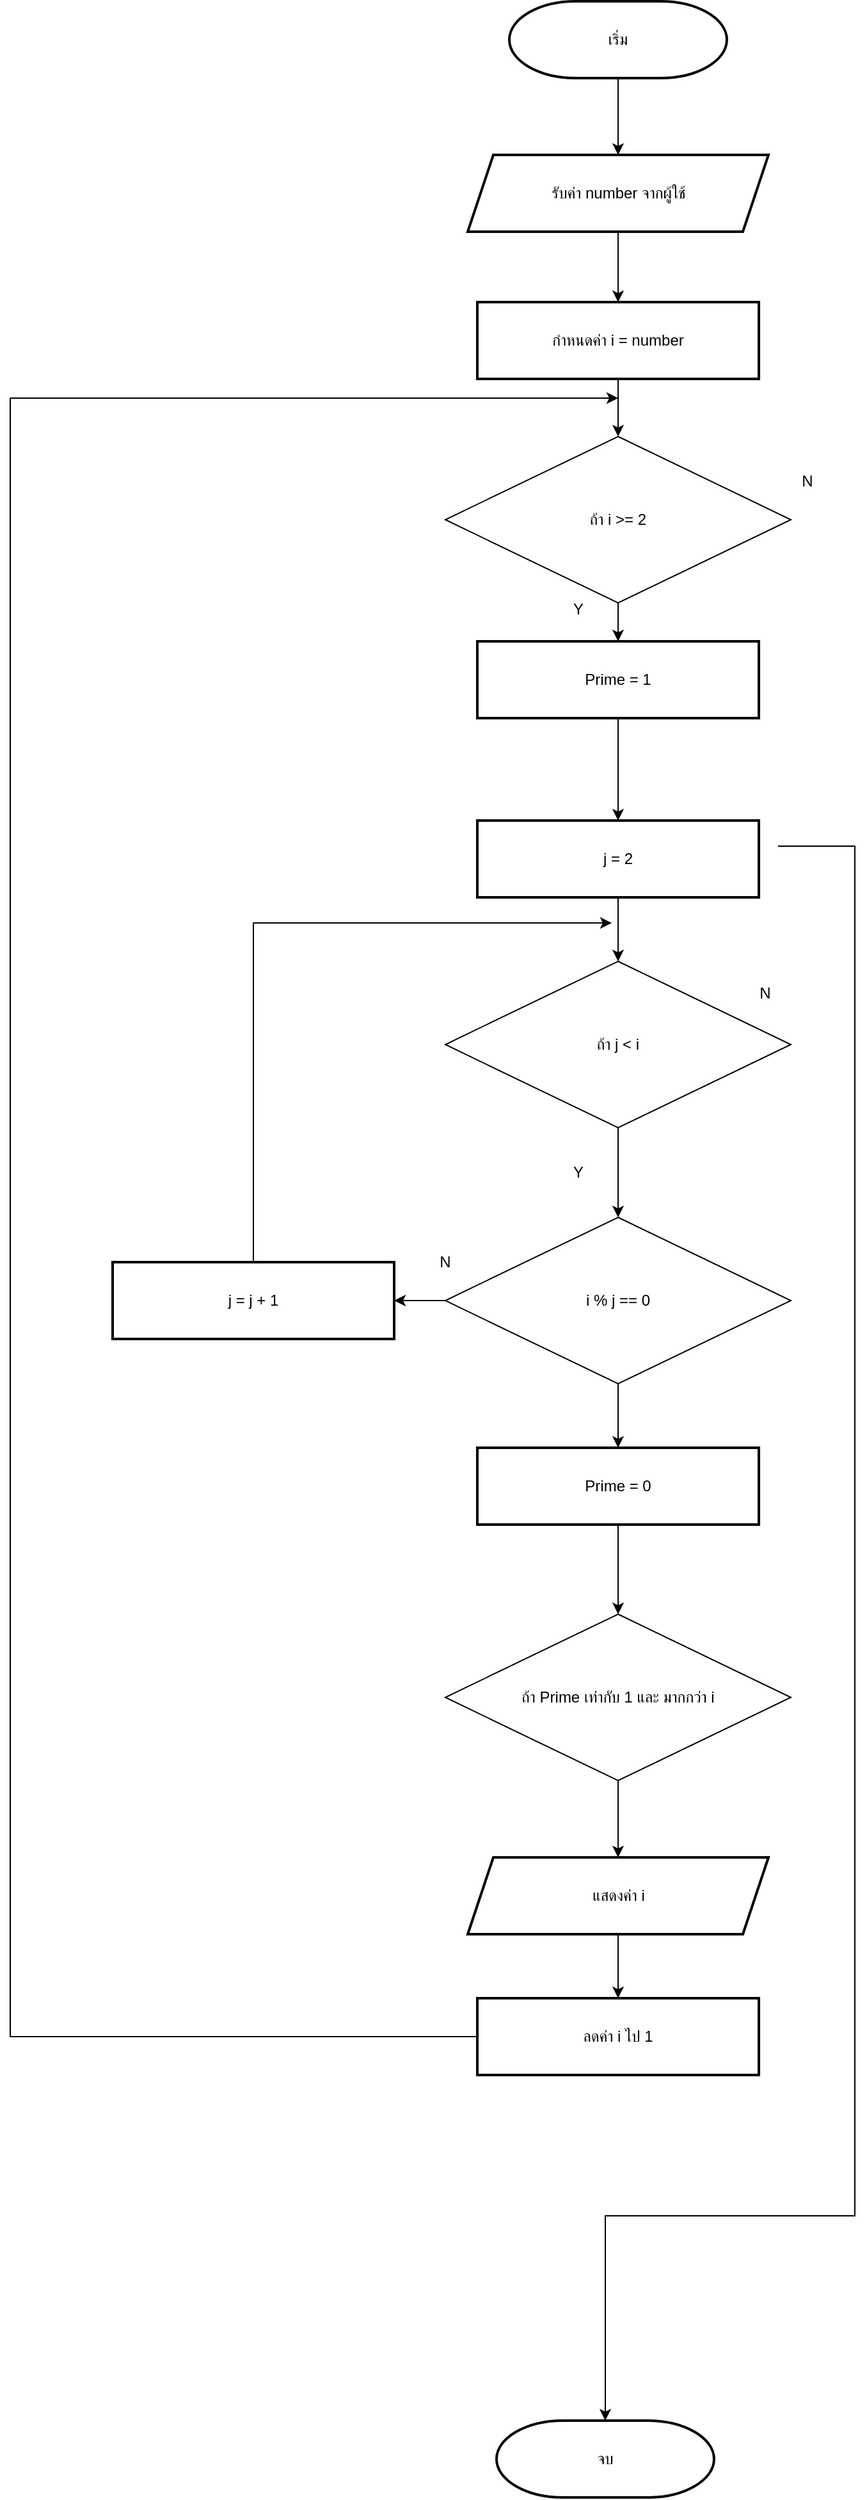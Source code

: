<mxfile version="25.0.2">
  <diagram name="Page-1" id="ZFWVXQ1Z0pBYEthVD5IX">
    <mxGraphModel dx="1401" dy="457" grid="1" gridSize="10" guides="1" tooltips="1" connect="1" arrows="1" fold="1" page="0" pageScale="1" pageWidth="827" pageHeight="1169" math="0" shadow="0">
      <root>
        <mxCell id="0" />
        <mxCell id="1" parent="0" />
        <mxCell id="8qHCZE8XLDsl83MSMVz2-3" value="" style="edgeStyle=orthogonalEdgeStyle;rounded=0;orthogonalLoop=1;jettySize=auto;html=1;" edge="1" parent="1" source="8qHCZE8XLDsl83MSMVz2-1" target="8qHCZE8XLDsl83MSMVz2-2">
          <mxGeometry relative="1" as="geometry" />
        </mxCell>
        <mxCell id="8qHCZE8XLDsl83MSMVz2-1" value="เริ่ม" style="strokeWidth=2;html=1;shape=mxgraph.flowchart.terminator;whiteSpace=wrap;" vertex="1" parent="1">
          <mxGeometry x="330" y="320" width="170" height="60" as="geometry" />
        </mxCell>
        <mxCell id="8qHCZE8XLDsl83MSMVz2-7" value="" style="edgeStyle=orthogonalEdgeStyle;rounded=0;orthogonalLoop=1;jettySize=auto;html=1;" edge="1" parent="1" source="8qHCZE8XLDsl83MSMVz2-2" target="8qHCZE8XLDsl83MSMVz2-6">
          <mxGeometry relative="1" as="geometry" />
        </mxCell>
        <mxCell id="8qHCZE8XLDsl83MSMVz2-2" value="&lt;div&gt;รับค่า number จากผู้ใช้&lt;br&gt;&lt;/div&gt;" style="shape=parallelogram;perimeter=parallelogramPerimeter;whiteSpace=wrap;html=1;fixedSize=1;strokeWidth=2;" vertex="1" parent="1">
          <mxGeometry x="297.5" y="440" width="235" height="60" as="geometry" />
        </mxCell>
        <mxCell id="8qHCZE8XLDsl83MSMVz2-9" value="" style="edgeStyle=orthogonalEdgeStyle;rounded=0;orthogonalLoop=1;jettySize=auto;html=1;" edge="1" parent="1" source="8qHCZE8XLDsl83MSMVz2-6" target="8qHCZE8XLDsl83MSMVz2-8">
          <mxGeometry relative="1" as="geometry" />
        </mxCell>
        <mxCell id="8qHCZE8XLDsl83MSMVz2-6" value="กำหนดค่า i = number" style="whiteSpace=wrap;html=1;strokeWidth=2;" vertex="1" parent="1">
          <mxGeometry x="305" y="555" width="220" height="60" as="geometry" />
        </mxCell>
        <mxCell id="8qHCZE8XLDsl83MSMVz2-13" value="" style="edgeStyle=orthogonalEdgeStyle;rounded=0;orthogonalLoop=1;jettySize=auto;html=1;" edge="1" parent="1" source="8qHCZE8XLDsl83MSMVz2-8" target="8qHCZE8XLDsl83MSMVz2-10">
          <mxGeometry relative="1" as="geometry" />
        </mxCell>
        <mxCell id="8qHCZE8XLDsl83MSMVz2-8" value="ถ้า i &amp;gt;= 2" style="rhombus;whiteSpace=wrap;html=1;" vertex="1" parent="1">
          <mxGeometry x="280" y="660.0" width="270" height="130" as="geometry" />
        </mxCell>
        <mxCell id="8qHCZE8XLDsl83MSMVz2-12" value="" style="edgeStyle=orthogonalEdgeStyle;rounded=0;orthogonalLoop=1;jettySize=auto;html=1;" edge="1" parent="1" source="8qHCZE8XLDsl83MSMVz2-10" target="8qHCZE8XLDsl83MSMVz2-11">
          <mxGeometry relative="1" as="geometry" />
        </mxCell>
        <mxCell id="8qHCZE8XLDsl83MSMVz2-10" value="Prime = 1" style="whiteSpace=wrap;html=1;strokeWidth=2;" vertex="1" parent="1">
          <mxGeometry x="305" y="820" width="220" height="60" as="geometry" />
        </mxCell>
        <mxCell id="8qHCZE8XLDsl83MSMVz2-20" value="" style="edgeStyle=orthogonalEdgeStyle;rounded=0;orthogonalLoop=1;jettySize=auto;html=1;" edge="1" parent="1" source="8qHCZE8XLDsl83MSMVz2-11" target="8qHCZE8XLDsl83MSMVz2-19">
          <mxGeometry relative="1" as="geometry" />
        </mxCell>
        <mxCell id="8qHCZE8XLDsl83MSMVz2-11" value="j = 2" style="whiteSpace=wrap;html=1;strokeWidth=2;" vertex="1" parent="1">
          <mxGeometry x="305" y="960" width="220" height="60" as="geometry" />
        </mxCell>
        <mxCell id="8qHCZE8XLDsl83MSMVz2-14" value="Y" style="text;html=1;align=center;verticalAlign=middle;whiteSpace=wrap;rounded=0;" vertex="1" parent="1">
          <mxGeometry x="354" y="780" width="60" height="30" as="geometry" />
        </mxCell>
        <mxCell id="8qHCZE8XLDsl83MSMVz2-16" value="จบ" style="strokeWidth=2;html=1;shape=mxgraph.flowchart.terminator;whiteSpace=wrap;" vertex="1" parent="1">
          <mxGeometry x="320" y="2210" width="170" height="60" as="geometry" />
        </mxCell>
        <mxCell id="8qHCZE8XLDsl83MSMVz2-17" style="edgeStyle=orthogonalEdgeStyle;rounded=0;orthogonalLoop=1;jettySize=auto;html=1;entryX=0.5;entryY=0;entryDx=0;entryDy=0;entryPerimeter=0;exitX=1;exitY=0.5;exitDx=0;exitDy=0;" edge="1" parent="1" target="8qHCZE8XLDsl83MSMVz2-16">
          <mxGeometry relative="1" as="geometry">
            <mxPoint x="540" y="980" as="sourcePoint" />
            <Array as="points">
              <mxPoint x="600" y="980" />
              <mxPoint x="600" y="2050" />
              <mxPoint x="405" y="2050" />
              <mxPoint x="405" y="2180" />
            </Array>
          </mxGeometry>
        </mxCell>
        <mxCell id="8qHCZE8XLDsl83MSMVz2-18" value="N" style="text;html=1;align=center;verticalAlign=middle;whiteSpace=wrap;rounded=0;" vertex="1" parent="1">
          <mxGeometry x="532.5" y="680" width="60" height="30" as="geometry" />
        </mxCell>
        <mxCell id="8qHCZE8XLDsl83MSMVz2-23" value="" style="edgeStyle=orthogonalEdgeStyle;rounded=0;orthogonalLoop=1;jettySize=auto;html=1;" edge="1" parent="1" source="8qHCZE8XLDsl83MSMVz2-19" target="8qHCZE8XLDsl83MSMVz2-22">
          <mxGeometry relative="1" as="geometry" />
        </mxCell>
        <mxCell id="8qHCZE8XLDsl83MSMVz2-19" value="ถ้า j &amp;lt; i" style="rhombus;whiteSpace=wrap;html=1;" vertex="1" parent="1">
          <mxGeometry x="280" y="1070" width="270" height="130" as="geometry" />
        </mxCell>
        <mxCell id="8qHCZE8XLDsl83MSMVz2-27" value="" style="edgeStyle=orthogonalEdgeStyle;rounded=0;orthogonalLoop=1;jettySize=auto;html=1;" edge="1" parent="1" source="8qHCZE8XLDsl83MSMVz2-22" target="8qHCZE8XLDsl83MSMVz2-26">
          <mxGeometry relative="1" as="geometry" />
        </mxCell>
        <mxCell id="8qHCZE8XLDsl83MSMVz2-30" style="edgeStyle=orthogonalEdgeStyle;rounded=0;orthogonalLoop=1;jettySize=auto;html=1;entryX=1;entryY=0.5;entryDx=0;entryDy=0;" edge="1" parent="1" source="8qHCZE8XLDsl83MSMVz2-22" target="8qHCZE8XLDsl83MSMVz2-29">
          <mxGeometry relative="1" as="geometry" />
        </mxCell>
        <mxCell id="8qHCZE8XLDsl83MSMVz2-22" value="i % j == 0" style="rhombus;whiteSpace=wrap;html=1;" vertex="1" parent="1">
          <mxGeometry x="280" y="1270" width="270" height="130" as="geometry" />
        </mxCell>
        <mxCell id="8qHCZE8XLDsl83MSMVz2-24" value="Y" style="text;html=1;align=center;verticalAlign=middle;whiteSpace=wrap;rounded=0;" vertex="1" parent="1">
          <mxGeometry x="354" y="1220" width="60" height="30" as="geometry" />
        </mxCell>
        <mxCell id="8qHCZE8XLDsl83MSMVz2-36" style="edgeStyle=orthogonalEdgeStyle;rounded=0;orthogonalLoop=1;jettySize=auto;html=1;entryX=0.5;entryY=0;entryDx=0;entryDy=0;" edge="1" parent="1" source="8qHCZE8XLDsl83MSMVz2-26" target="8qHCZE8XLDsl83MSMVz2-35">
          <mxGeometry relative="1" as="geometry" />
        </mxCell>
        <mxCell id="8qHCZE8XLDsl83MSMVz2-26" value="Prime = 0" style="whiteSpace=wrap;html=1;strokeWidth=2;" vertex="1" parent="1">
          <mxGeometry x="305" y="1450" width="220" height="60" as="geometry" />
        </mxCell>
        <mxCell id="8qHCZE8XLDsl83MSMVz2-28" value="N" style="text;html=1;align=center;verticalAlign=middle;whiteSpace=wrap;rounded=0;" vertex="1" parent="1">
          <mxGeometry x="250" y="1290" width="60" height="30" as="geometry" />
        </mxCell>
        <mxCell id="8qHCZE8XLDsl83MSMVz2-31" style="edgeStyle=orthogonalEdgeStyle;rounded=0;orthogonalLoop=1;jettySize=auto;html=1;exitX=0.5;exitY=0;exitDx=0;exitDy=0;" edge="1" parent="1" source="8qHCZE8XLDsl83MSMVz2-29">
          <mxGeometry relative="1" as="geometry">
            <mxPoint x="410" y="1040" as="targetPoint" />
            <Array as="points">
              <mxPoint x="130" y="1040" />
            </Array>
          </mxGeometry>
        </mxCell>
        <mxCell id="8qHCZE8XLDsl83MSMVz2-29" value="j = j + 1" style="whiteSpace=wrap;html=1;strokeWidth=2;" vertex="1" parent="1">
          <mxGeometry x="20" y="1305" width="220" height="60" as="geometry" />
        </mxCell>
        <mxCell id="8qHCZE8XLDsl83MSMVz2-33" value="N" style="text;html=1;align=center;verticalAlign=middle;whiteSpace=wrap;rounded=0;" vertex="1" parent="1">
          <mxGeometry x="500" y="1080" width="60" height="30" as="geometry" />
        </mxCell>
        <mxCell id="8qHCZE8XLDsl83MSMVz2-40" value="" style="edgeStyle=orthogonalEdgeStyle;rounded=0;orthogonalLoop=1;jettySize=auto;html=1;" edge="1" parent="1" source="8qHCZE8XLDsl83MSMVz2-35" target="8qHCZE8XLDsl83MSMVz2-38">
          <mxGeometry relative="1" as="geometry" />
        </mxCell>
        <mxCell id="8qHCZE8XLDsl83MSMVz2-35" value="ถ้า&amp;nbsp;Prime เท่ากับ 1 และ มากกว่า i" style="rhombus;whiteSpace=wrap;html=1;" vertex="1" parent="1">
          <mxGeometry x="280" y="1580" width="270" height="130" as="geometry" />
        </mxCell>
        <mxCell id="8qHCZE8XLDsl83MSMVz2-42" value="" style="edgeStyle=orthogonalEdgeStyle;rounded=0;orthogonalLoop=1;jettySize=auto;html=1;" edge="1" parent="1" source="8qHCZE8XLDsl83MSMVz2-38" target="8qHCZE8XLDsl83MSMVz2-41">
          <mxGeometry relative="1" as="geometry" />
        </mxCell>
        <mxCell id="8qHCZE8XLDsl83MSMVz2-38" value="แสดงค่า i" style="shape=parallelogram;perimeter=parallelogramPerimeter;whiteSpace=wrap;html=1;fixedSize=1;strokeWidth=2;" vertex="1" parent="1">
          <mxGeometry x="297.5" y="1770" width="235" height="60" as="geometry" />
        </mxCell>
        <mxCell id="8qHCZE8XLDsl83MSMVz2-43" style="edgeStyle=orthogonalEdgeStyle;rounded=0;orthogonalLoop=1;jettySize=auto;html=1;exitX=0;exitY=0.5;exitDx=0;exitDy=0;" edge="1" parent="1" source="8qHCZE8XLDsl83MSMVz2-41">
          <mxGeometry relative="1" as="geometry">
            <mxPoint x="415" y="630" as="targetPoint" />
            <Array as="points">
              <mxPoint x="-60" y="1910" />
              <mxPoint x="-60" y="630" />
            </Array>
          </mxGeometry>
        </mxCell>
        <mxCell id="8qHCZE8XLDsl83MSMVz2-41" value="ลดค่า i ไป 1" style="whiteSpace=wrap;html=1;strokeWidth=2;" vertex="1" parent="1">
          <mxGeometry x="305" y="1880" width="220" height="60" as="geometry" />
        </mxCell>
      </root>
    </mxGraphModel>
  </diagram>
</mxfile>
